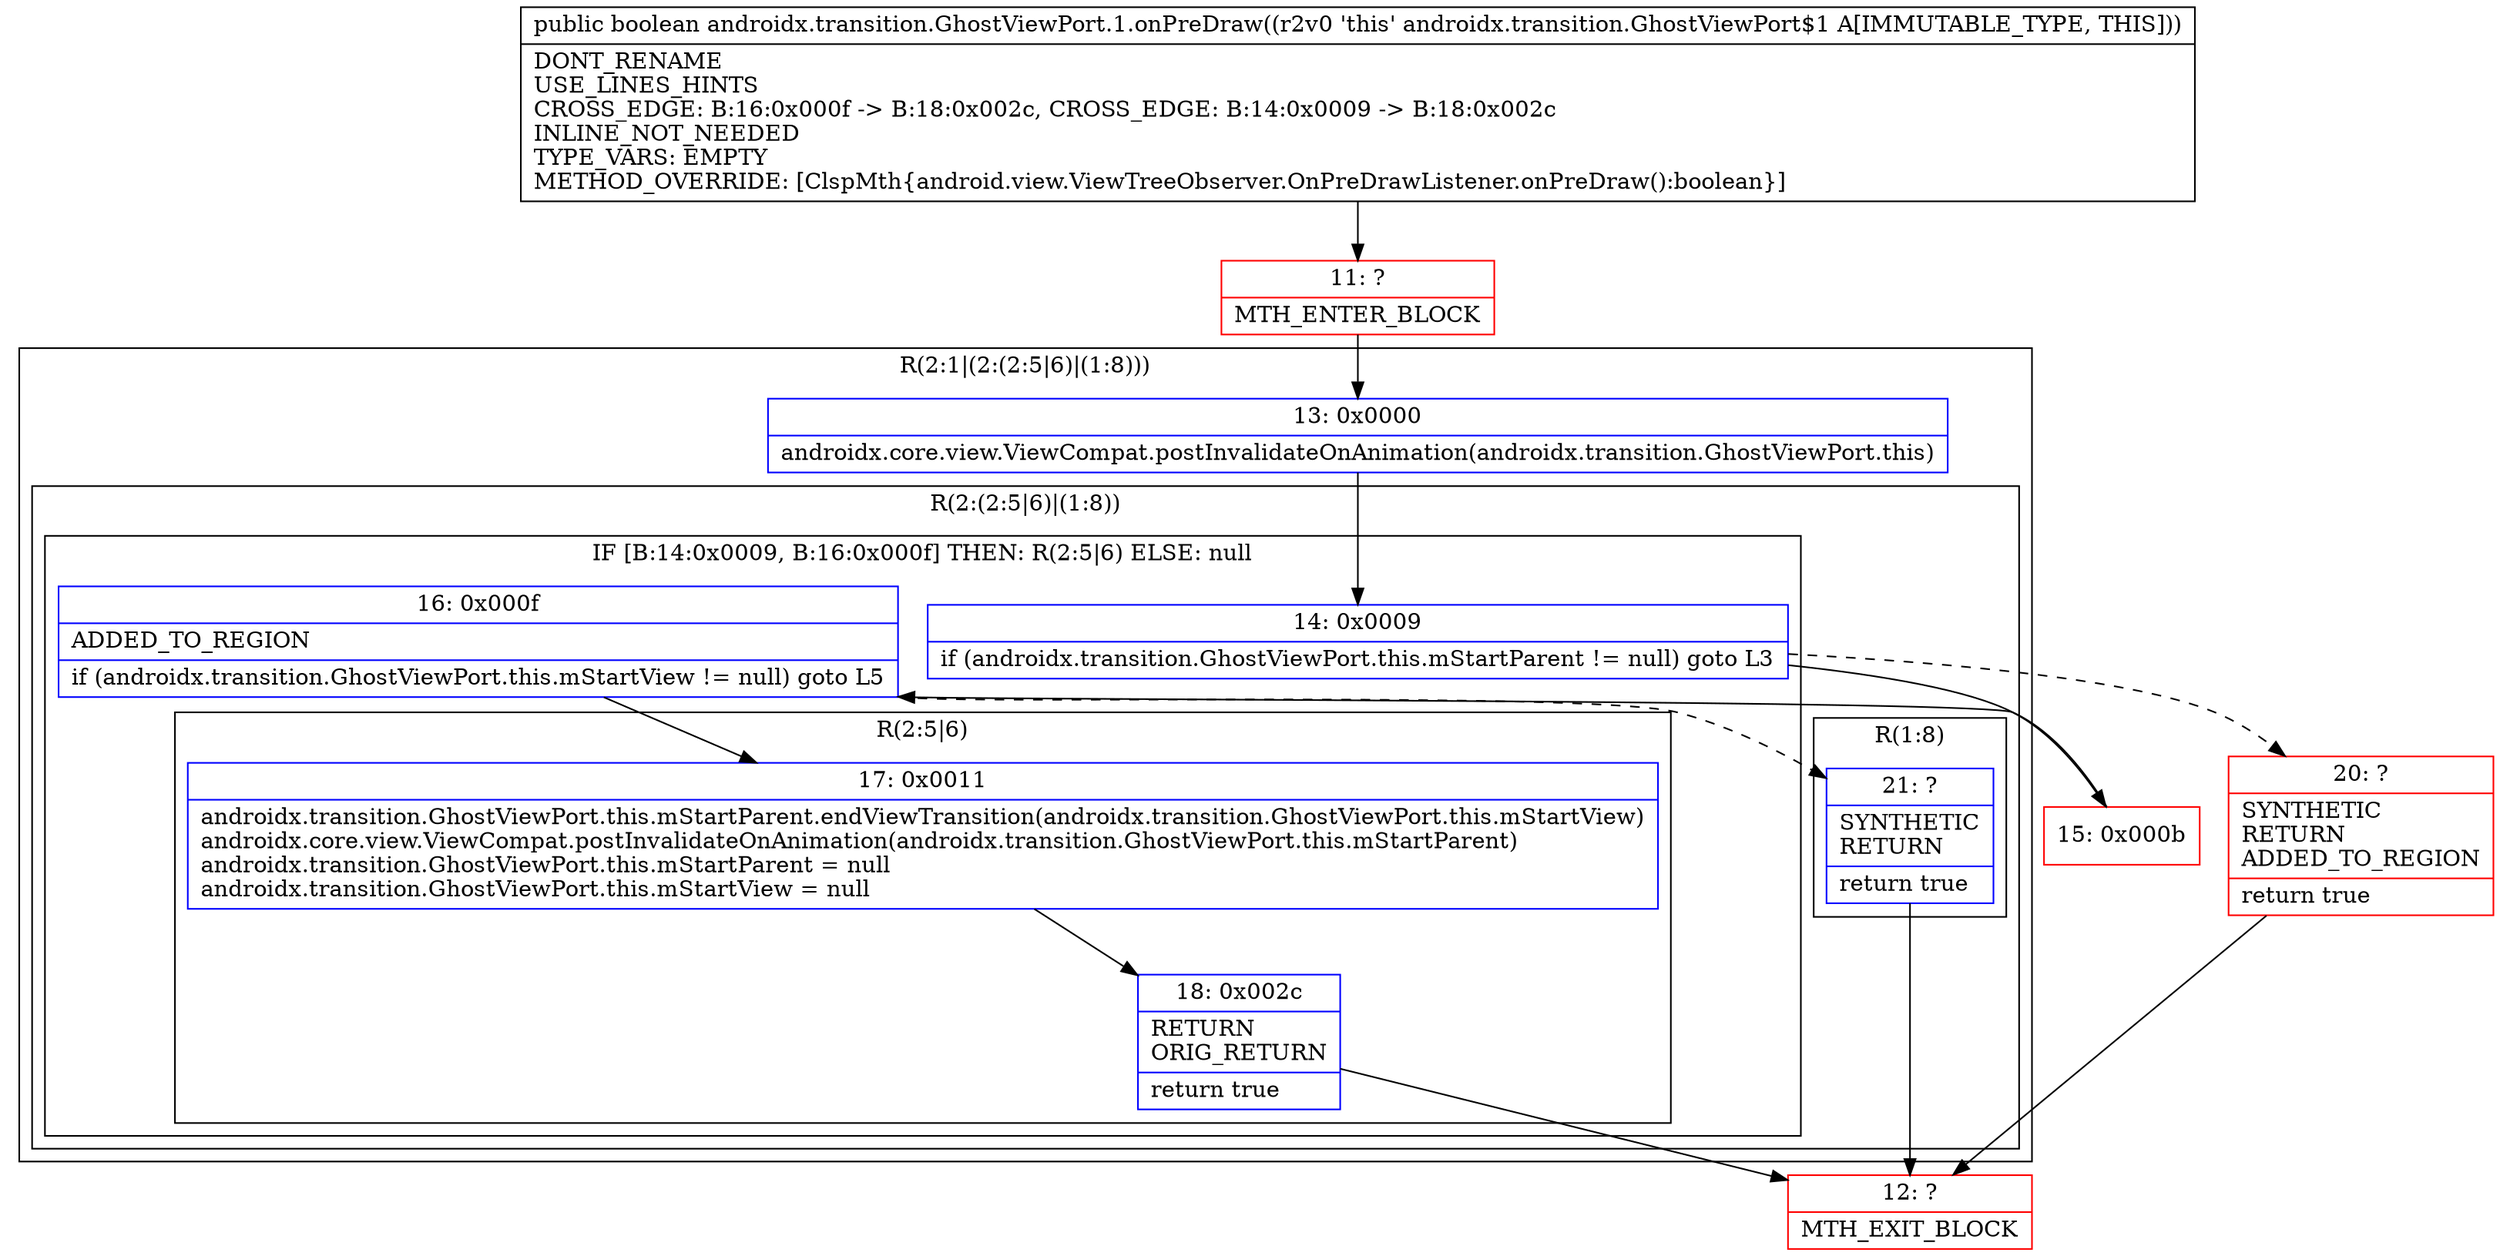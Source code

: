 digraph "CFG forandroidx.transition.GhostViewPort.1.onPreDraw()Z" {
subgraph cluster_Region_1580121358 {
label = "R(2:1|(2:(2:5|6)|(1:8)))";
node [shape=record,color=blue];
Node_13 [shape=record,label="{13\:\ 0x0000|androidx.core.view.ViewCompat.postInvalidateOnAnimation(androidx.transition.GhostViewPort.this)\l}"];
subgraph cluster_Region_1465620107 {
label = "R(2:(2:5|6)|(1:8))";
node [shape=record,color=blue];
subgraph cluster_IfRegion_1306274234 {
label = "IF [B:14:0x0009, B:16:0x000f] THEN: R(2:5|6) ELSE: null";
node [shape=record,color=blue];
Node_14 [shape=record,label="{14\:\ 0x0009|if (androidx.transition.GhostViewPort.this.mStartParent != null) goto L3\l}"];
Node_16 [shape=record,label="{16\:\ 0x000f|ADDED_TO_REGION\l|if (androidx.transition.GhostViewPort.this.mStartView != null) goto L5\l}"];
subgraph cluster_Region_785920121 {
label = "R(2:5|6)";
node [shape=record,color=blue];
Node_17 [shape=record,label="{17\:\ 0x0011|androidx.transition.GhostViewPort.this.mStartParent.endViewTransition(androidx.transition.GhostViewPort.this.mStartView)\landroidx.core.view.ViewCompat.postInvalidateOnAnimation(androidx.transition.GhostViewPort.this.mStartParent)\landroidx.transition.GhostViewPort.this.mStartParent = null\landroidx.transition.GhostViewPort.this.mStartView = null\l}"];
Node_18 [shape=record,label="{18\:\ 0x002c|RETURN\lORIG_RETURN\l|return true\l}"];
}
}
subgraph cluster_Region_87371361 {
label = "R(1:8)";
node [shape=record,color=blue];
Node_21 [shape=record,label="{21\:\ ?|SYNTHETIC\lRETURN\l|return true\l}"];
}
}
}
Node_11 [shape=record,color=red,label="{11\:\ ?|MTH_ENTER_BLOCK\l}"];
Node_15 [shape=record,color=red,label="{15\:\ 0x000b}"];
Node_12 [shape=record,color=red,label="{12\:\ ?|MTH_EXIT_BLOCK\l}"];
Node_20 [shape=record,color=red,label="{20\:\ ?|SYNTHETIC\lRETURN\lADDED_TO_REGION\l|return true\l}"];
MethodNode[shape=record,label="{public boolean androidx.transition.GhostViewPort.1.onPreDraw((r2v0 'this' androidx.transition.GhostViewPort$1 A[IMMUTABLE_TYPE, THIS]))  | DONT_RENAME\lUSE_LINES_HINTS\lCROSS_EDGE: B:16:0x000f \-\> B:18:0x002c, CROSS_EDGE: B:14:0x0009 \-\> B:18:0x002c\lINLINE_NOT_NEEDED\lTYPE_VARS: EMPTY\lMETHOD_OVERRIDE: [ClspMth\{android.view.ViewTreeObserver.OnPreDrawListener.onPreDraw():boolean\}]\l}"];
MethodNode -> Node_11;Node_13 -> Node_14;
Node_14 -> Node_15;
Node_14 -> Node_20[style=dashed];
Node_16 -> Node_17;
Node_16 -> Node_21[style=dashed];
Node_17 -> Node_18;
Node_18 -> Node_12;
Node_21 -> Node_12;
Node_11 -> Node_13;
Node_15 -> Node_16;
Node_20 -> Node_12;
}

